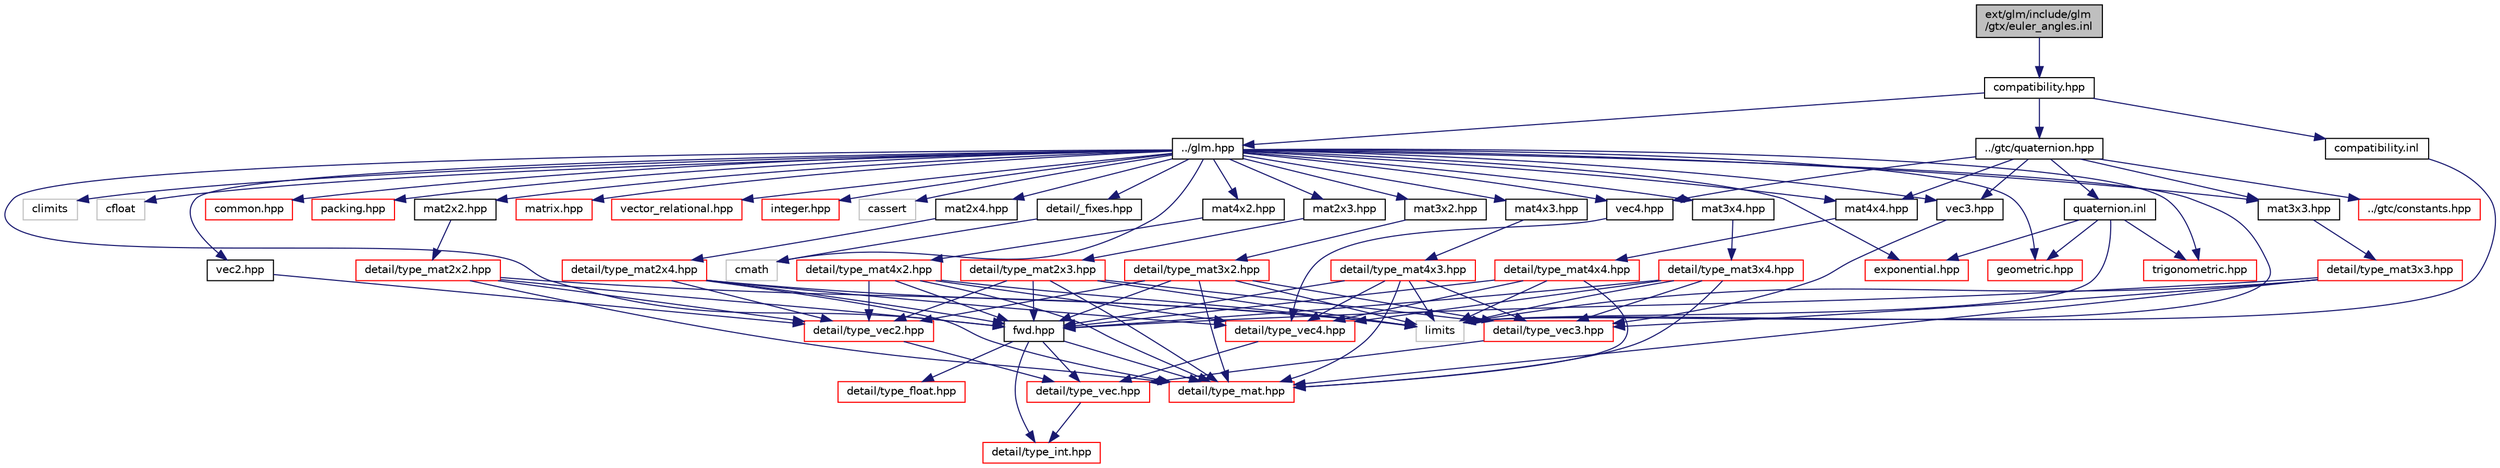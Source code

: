 digraph "ext/glm/include/glm/gtx/euler_angles.inl"
{
  edge [fontname="Helvetica",fontsize="10",labelfontname="Helvetica",labelfontsize="10"];
  node [fontname="Helvetica",fontsize="10",shape=record];
  Node1 [label="ext/glm/include/glm\l/gtx/euler_angles.inl",height=0.2,width=0.4,color="black", fillcolor="grey75", style="filled" fontcolor="black"];
  Node1 -> Node2 [color="midnightblue",fontsize="10",style="solid"];
  Node2 [label="compatibility.hpp",height=0.2,width=0.4,color="black", fillcolor="white", style="filled",URL="$compatibility_8hpp.html"];
  Node2 -> Node3 [color="midnightblue",fontsize="10",style="solid"];
  Node3 [label="../glm.hpp",height=0.2,width=0.4,color="black", fillcolor="white", style="filled",URL="$glm_8hpp.html"];
  Node3 -> Node4 [color="midnightblue",fontsize="10",style="solid"];
  Node4 [label="detail/_fixes.hpp",height=0.2,width=0.4,color="black", fillcolor="white", style="filled",URL="$__fixes_8hpp.html"];
  Node4 -> Node5 [color="midnightblue",fontsize="10",style="solid"];
  Node5 [label="cmath",height=0.2,width=0.4,color="grey75", fillcolor="white", style="filled"];
  Node3 -> Node5 [color="midnightblue",fontsize="10",style="solid"];
  Node3 -> Node6 [color="midnightblue",fontsize="10",style="solid"];
  Node6 [label="climits",height=0.2,width=0.4,color="grey75", fillcolor="white", style="filled"];
  Node3 -> Node7 [color="midnightblue",fontsize="10",style="solid"];
  Node7 [label="cfloat",height=0.2,width=0.4,color="grey75", fillcolor="white", style="filled"];
  Node3 -> Node8 [color="midnightblue",fontsize="10",style="solid"];
  Node8 [label="limits",height=0.2,width=0.4,color="grey75", fillcolor="white", style="filled"];
  Node3 -> Node9 [color="midnightblue",fontsize="10",style="solid"];
  Node9 [label="cassert",height=0.2,width=0.4,color="grey75", fillcolor="white", style="filled"];
  Node3 -> Node10 [color="midnightblue",fontsize="10",style="solid"];
  Node10 [label="fwd.hpp",height=0.2,width=0.4,color="black", fillcolor="white", style="filled",URL="$fwd_8hpp.html"];
  Node10 -> Node11 [color="midnightblue",fontsize="10",style="solid"];
  Node11 [label="detail/type_int.hpp",height=0.2,width=0.4,color="red", fillcolor="white", style="filled",URL="$type__int_8hpp.html"];
  Node10 -> Node12 [color="midnightblue",fontsize="10",style="solid"];
  Node12 [label="detail/type_float.hpp",height=0.2,width=0.4,color="red", fillcolor="white", style="filled",URL="$type__float_8hpp.html"];
  Node10 -> Node13 [color="midnightblue",fontsize="10",style="solid"];
  Node13 [label="detail/type_vec.hpp",height=0.2,width=0.4,color="red", fillcolor="white", style="filled",URL="$type__vec_8hpp.html"];
  Node13 -> Node11 [color="midnightblue",fontsize="10",style="solid"];
  Node10 -> Node14 [color="midnightblue",fontsize="10",style="solid"];
  Node14 [label="detail/type_mat.hpp",height=0.2,width=0.4,color="red", fillcolor="white", style="filled",URL="$type__mat_8hpp.html"];
  Node3 -> Node15 [color="midnightblue",fontsize="10",style="solid"];
  Node15 [label="vec2.hpp",height=0.2,width=0.4,color="black", fillcolor="white", style="filled",URL="$vec2_8hpp.html"];
  Node15 -> Node16 [color="midnightblue",fontsize="10",style="solid"];
  Node16 [label="detail/type_vec2.hpp",height=0.2,width=0.4,color="red", fillcolor="white", style="filled",URL="$type__vec2_8hpp.html"];
  Node16 -> Node13 [color="midnightblue",fontsize="10",style="solid"];
  Node3 -> Node17 [color="midnightblue",fontsize="10",style="solid"];
  Node17 [label="vec3.hpp",height=0.2,width=0.4,color="black", fillcolor="white", style="filled",URL="$vec3_8hpp.html"];
  Node17 -> Node18 [color="midnightblue",fontsize="10",style="solid"];
  Node18 [label="detail/type_vec3.hpp",height=0.2,width=0.4,color="red", fillcolor="white", style="filled",URL="$type__vec3_8hpp.html"];
  Node18 -> Node13 [color="midnightblue",fontsize="10",style="solid"];
  Node3 -> Node19 [color="midnightblue",fontsize="10",style="solid"];
  Node19 [label="vec4.hpp",height=0.2,width=0.4,color="black", fillcolor="white", style="filled",URL="$vec4_8hpp.html"];
  Node19 -> Node20 [color="midnightblue",fontsize="10",style="solid"];
  Node20 [label="detail/type_vec4.hpp",height=0.2,width=0.4,color="red", fillcolor="white", style="filled",URL="$type__vec4_8hpp.html"];
  Node20 -> Node13 [color="midnightblue",fontsize="10",style="solid"];
  Node3 -> Node21 [color="midnightblue",fontsize="10",style="solid"];
  Node21 [label="mat2x2.hpp",height=0.2,width=0.4,color="black", fillcolor="white", style="filled",URL="$mat2x2_8hpp.html"];
  Node21 -> Node22 [color="midnightblue",fontsize="10",style="solid"];
  Node22 [label="detail/type_mat2x2.hpp",height=0.2,width=0.4,color="red", fillcolor="white", style="filled",URL="$type__mat2x2_8hpp.html"];
  Node22 -> Node10 [color="midnightblue",fontsize="10",style="solid"];
  Node22 -> Node16 [color="midnightblue",fontsize="10",style="solid"];
  Node22 -> Node14 [color="midnightblue",fontsize="10",style="solid"];
  Node22 -> Node8 [color="midnightblue",fontsize="10",style="solid"];
  Node3 -> Node23 [color="midnightblue",fontsize="10",style="solid"];
  Node23 [label="mat2x3.hpp",height=0.2,width=0.4,color="black", fillcolor="white", style="filled",URL="$mat2x3_8hpp.html"];
  Node23 -> Node24 [color="midnightblue",fontsize="10",style="solid"];
  Node24 [label="detail/type_mat2x3.hpp",height=0.2,width=0.4,color="red", fillcolor="white", style="filled",URL="$type__mat2x3_8hpp.html"];
  Node24 -> Node10 [color="midnightblue",fontsize="10",style="solid"];
  Node24 -> Node16 [color="midnightblue",fontsize="10",style="solid"];
  Node24 -> Node18 [color="midnightblue",fontsize="10",style="solid"];
  Node24 -> Node14 [color="midnightblue",fontsize="10",style="solid"];
  Node24 -> Node8 [color="midnightblue",fontsize="10",style="solid"];
  Node3 -> Node25 [color="midnightblue",fontsize="10",style="solid"];
  Node25 [label="mat2x4.hpp",height=0.2,width=0.4,color="black", fillcolor="white", style="filled",URL="$mat2x4_8hpp.html"];
  Node25 -> Node26 [color="midnightblue",fontsize="10",style="solid"];
  Node26 [label="detail/type_mat2x4.hpp",height=0.2,width=0.4,color="red", fillcolor="white", style="filled",URL="$type__mat2x4_8hpp.html"];
  Node26 -> Node10 [color="midnightblue",fontsize="10",style="solid"];
  Node26 -> Node16 [color="midnightblue",fontsize="10",style="solid"];
  Node26 -> Node20 [color="midnightblue",fontsize="10",style="solid"];
  Node26 -> Node14 [color="midnightblue",fontsize="10",style="solid"];
  Node26 -> Node8 [color="midnightblue",fontsize="10",style="solid"];
  Node3 -> Node27 [color="midnightblue",fontsize="10",style="solid"];
  Node27 [label="mat3x2.hpp",height=0.2,width=0.4,color="black", fillcolor="white", style="filled",URL="$mat3x2_8hpp.html"];
  Node27 -> Node28 [color="midnightblue",fontsize="10",style="solid"];
  Node28 [label="detail/type_mat3x2.hpp",height=0.2,width=0.4,color="red", fillcolor="white", style="filled",URL="$type__mat3x2_8hpp.html"];
  Node28 -> Node10 [color="midnightblue",fontsize="10",style="solid"];
  Node28 -> Node16 [color="midnightblue",fontsize="10",style="solid"];
  Node28 -> Node18 [color="midnightblue",fontsize="10",style="solid"];
  Node28 -> Node14 [color="midnightblue",fontsize="10",style="solid"];
  Node28 -> Node8 [color="midnightblue",fontsize="10",style="solid"];
  Node3 -> Node29 [color="midnightblue",fontsize="10",style="solid"];
  Node29 [label="mat3x3.hpp",height=0.2,width=0.4,color="black", fillcolor="white", style="filled",URL="$mat3x3_8hpp.html"];
  Node29 -> Node30 [color="midnightblue",fontsize="10",style="solid"];
  Node30 [label="detail/type_mat3x3.hpp",height=0.2,width=0.4,color="red", fillcolor="white", style="filled",URL="$type__mat3x3_8hpp.html"];
  Node30 -> Node10 [color="midnightblue",fontsize="10",style="solid"];
  Node30 -> Node18 [color="midnightblue",fontsize="10",style="solid"];
  Node30 -> Node14 [color="midnightblue",fontsize="10",style="solid"];
  Node30 -> Node8 [color="midnightblue",fontsize="10",style="solid"];
  Node3 -> Node31 [color="midnightblue",fontsize="10",style="solid"];
  Node31 [label="mat3x4.hpp",height=0.2,width=0.4,color="black", fillcolor="white", style="filled",URL="$mat3x4_8hpp.html"];
  Node31 -> Node32 [color="midnightblue",fontsize="10",style="solid"];
  Node32 [label="detail/type_mat3x4.hpp",height=0.2,width=0.4,color="red", fillcolor="white", style="filled",URL="$type__mat3x4_8hpp.html"];
  Node32 -> Node10 [color="midnightblue",fontsize="10",style="solid"];
  Node32 -> Node18 [color="midnightblue",fontsize="10",style="solid"];
  Node32 -> Node20 [color="midnightblue",fontsize="10",style="solid"];
  Node32 -> Node14 [color="midnightblue",fontsize="10",style="solid"];
  Node32 -> Node8 [color="midnightblue",fontsize="10",style="solid"];
  Node3 -> Node33 [color="midnightblue",fontsize="10",style="solid"];
  Node33 [label="mat4x2.hpp",height=0.2,width=0.4,color="black", fillcolor="white", style="filled",URL="$mat4x2_8hpp.html"];
  Node33 -> Node34 [color="midnightblue",fontsize="10",style="solid"];
  Node34 [label="detail/type_mat4x2.hpp",height=0.2,width=0.4,color="red", fillcolor="white", style="filled",URL="$type__mat4x2_8hpp.html"];
  Node34 -> Node10 [color="midnightblue",fontsize="10",style="solid"];
  Node34 -> Node16 [color="midnightblue",fontsize="10",style="solid"];
  Node34 -> Node20 [color="midnightblue",fontsize="10",style="solid"];
  Node34 -> Node14 [color="midnightblue",fontsize="10",style="solid"];
  Node34 -> Node8 [color="midnightblue",fontsize="10",style="solid"];
  Node3 -> Node35 [color="midnightblue",fontsize="10",style="solid"];
  Node35 [label="mat4x3.hpp",height=0.2,width=0.4,color="black", fillcolor="white", style="filled",URL="$mat4x3_8hpp_source.html"];
  Node35 -> Node36 [color="midnightblue",fontsize="10",style="solid"];
  Node36 [label="detail/type_mat4x3.hpp",height=0.2,width=0.4,color="red", fillcolor="white", style="filled",URL="$type__mat4x3_8hpp.html"];
  Node36 -> Node10 [color="midnightblue",fontsize="10",style="solid"];
  Node36 -> Node18 [color="midnightblue",fontsize="10",style="solid"];
  Node36 -> Node20 [color="midnightblue",fontsize="10",style="solid"];
  Node36 -> Node14 [color="midnightblue",fontsize="10",style="solid"];
  Node36 -> Node8 [color="midnightblue",fontsize="10",style="solid"];
  Node3 -> Node37 [color="midnightblue",fontsize="10",style="solid"];
  Node37 [label="mat4x4.hpp",height=0.2,width=0.4,color="black", fillcolor="white", style="filled",URL="$mat4x4_8hpp.html"];
  Node37 -> Node38 [color="midnightblue",fontsize="10",style="solid"];
  Node38 [label="detail/type_mat4x4.hpp",height=0.2,width=0.4,color="red", fillcolor="white", style="filled",URL="$type__mat4x4_8hpp.html"];
  Node38 -> Node10 [color="midnightblue",fontsize="10",style="solid"];
  Node38 -> Node20 [color="midnightblue",fontsize="10",style="solid"];
  Node38 -> Node14 [color="midnightblue",fontsize="10",style="solid"];
  Node38 -> Node8 [color="midnightblue",fontsize="10",style="solid"];
  Node3 -> Node39 [color="midnightblue",fontsize="10",style="solid"];
  Node39 [label="trigonometric.hpp",height=0.2,width=0.4,color="red", fillcolor="white", style="filled",URL="$trigonometric_8hpp.html"];
  Node3 -> Node40 [color="midnightblue",fontsize="10",style="solid"];
  Node40 [label="exponential.hpp",height=0.2,width=0.4,color="red", fillcolor="white", style="filled",URL="$exponential_8hpp.html"];
  Node3 -> Node41 [color="midnightblue",fontsize="10",style="solid"];
  Node41 [label="common.hpp",height=0.2,width=0.4,color="red", fillcolor="white", style="filled",URL="$common_8hpp.html"];
  Node3 -> Node42 [color="midnightblue",fontsize="10",style="solid"];
  Node42 [label="packing.hpp",height=0.2,width=0.4,color="red", fillcolor="white", style="filled",URL="$packing_8hpp.html"];
  Node3 -> Node43 [color="midnightblue",fontsize="10",style="solid"];
  Node43 [label="geometric.hpp",height=0.2,width=0.4,color="red", fillcolor="white", style="filled",URL="$geometric_8hpp.html"];
  Node3 -> Node44 [color="midnightblue",fontsize="10",style="solid"];
  Node44 [label="matrix.hpp",height=0.2,width=0.4,color="red", fillcolor="white", style="filled",URL="$matrix_8hpp.html"];
  Node3 -> Node45 [color="midnightblue",fontsize="10",style="solid"];
  Node45 [label="vector_relational.hpp",height=0.2,width=0.4,color="red", fillcolor="white", style="filled",URL="$vector__relational_8hpp.html"];
  Node3 -> Node46 [color="midnightblue",fontsize="10",style="solid"];
  Node46 [label="integer.hpp",height=0.2,width=0.4,color="red", fillcolor="white", style="filled",URL="$integer_8hpp.html"];
  Node2 -> Node47 [color="midnightblue",fontsize="10",style="solid"];
  Node47 [label="../gtc/quaternion.hpp",height=0.2,width=0.4,color="black", fillcolor="white", style="filled",URL="$gtc_2quaternion_8hpp.html"];
  Node47 -> Node29 [color="midnightblue",fontsize="10",style="solid"];
  Node47 -> Node37 [color="midnightblue",fontsize="10",style="solid"];
  Node47 -> Node17 [color="midnightblue",fontsize="10",style="solid"];
  Node47 -> Node19 [color="midnightblue",fontsize="10",style="solid"];
  Node47 -> Node48 [color="midnightblue",fontsize="10",style="solid"];
  Node48 [label="../gtc/constants.hpp",height=0.2,width=0.4,color="red", fillcolor="white", style="filled",URL="$constants_8hpp.html"];
  Node47 -> Node49 [color="midnightblue",fontsize="10",style="solid"];
  Node49 [label="quaternion.inl",height=0.2,width=0.4,color="black", fillcolor="white", style="filled",URL="$glm_2include_2glm_2gtc_2quaternion_8inl.html"];
  Node49 -> Node39 [color="midnightblue",fontsize="10",style="solid"];
  Node49 -> Node43 [color="midnightblue",fontsize="10",style="solid"];
  Node49 -> Node40 [color="midnightblue",fontsize="10",style="solid"];
  Node49 -> Node8 [color="midnightblue",fontsize="10",style="solid"];
  Node2 -> Node50 [color="midnightblue",fontsize="10",style="solid"];
  Node50 [label="compatibility.inl",height=0.2,width=0.4,color="black", fillcolor="white", style="filled",URL="$compatibility_8inl.html"];
  Node50 -> Node8 [color="midnightblue",fontsize="10",style="solid"];
}
